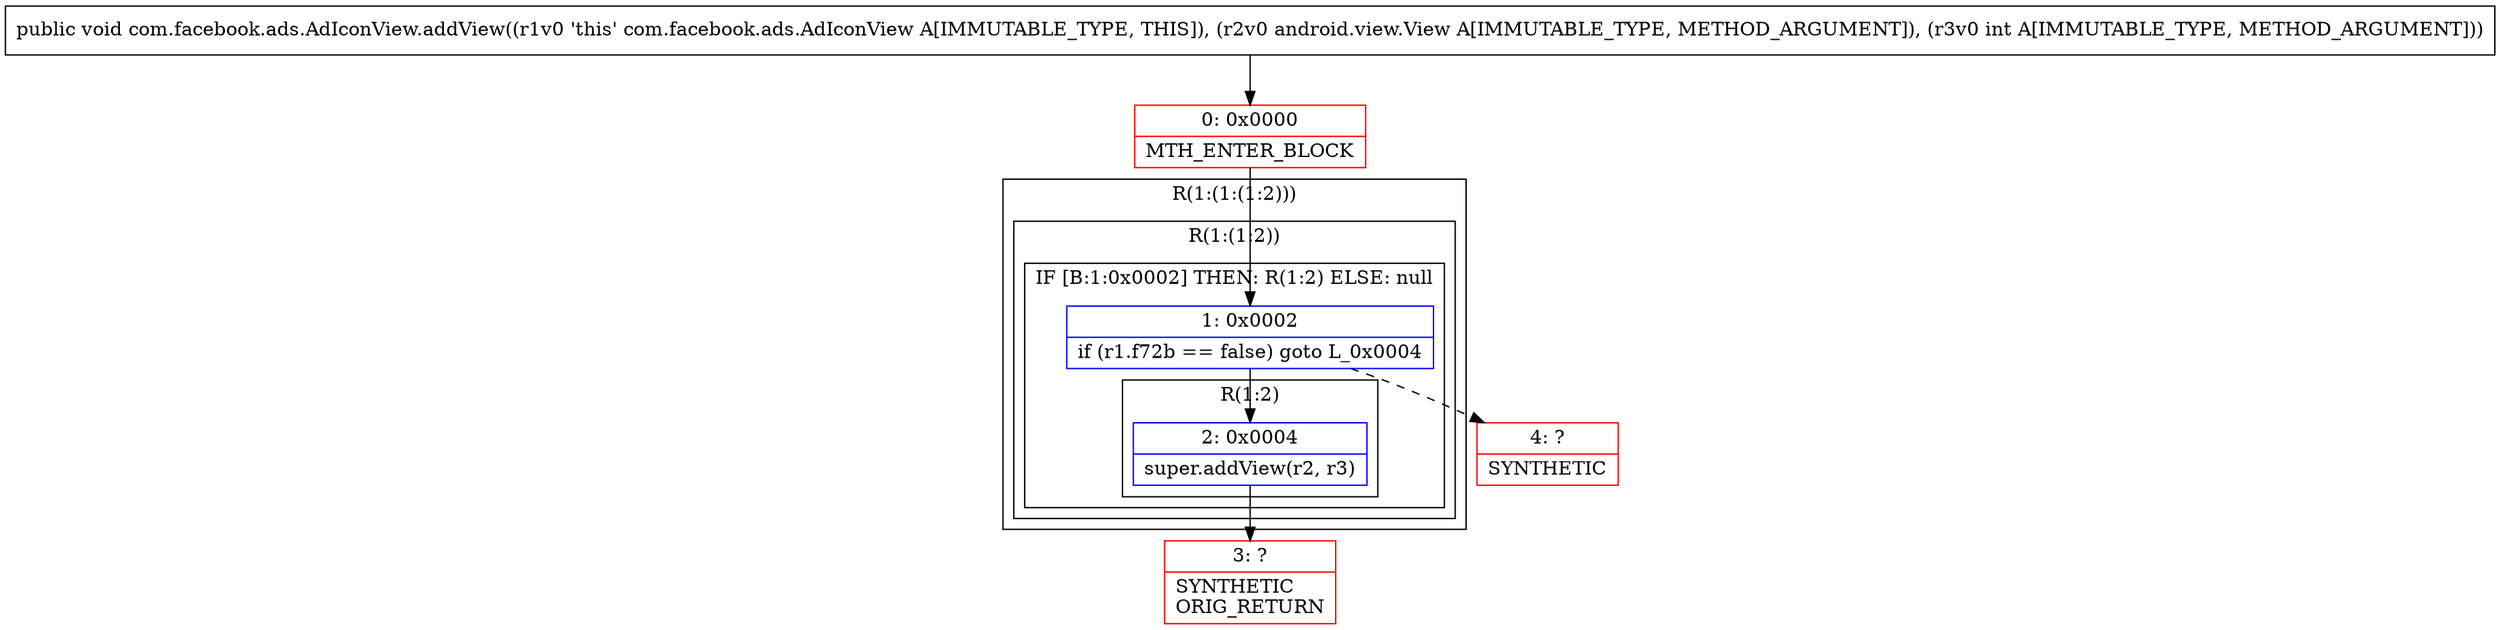 digraph "CFG forcom.facebook.ads.AdIconView.addView(Landroid\/view\/View;I)V" {
subgraph cluster_Region_1160003146 {
label = "R(1:(1:(1:2)))";
node [shape=record,color=blue];
subgraph cluster_Region_1589214505 {
label = "R(1:(1:2))";
node [shape=record,color=blue];
subgraph cluster_IfRegion_458148488 {
label = "IF [B:1:0x0002] THEN: R(1:2) ELSE: null";
node [shape=record,color=blue];
Node_1 [shape=record,label="{1\:\ 0x0002|if (r1.f72b == false) goto L_0x0004\l}"];
subgraph cluster_Region_570931412 {
label = "R(1:2)";
node [shape=record,color=blue];
Node_2 [shape=record,label="{2\:\ 0x0004|super.addView(r2, r3)\l}"];
}
}
}
}
Node_0 [shape=record,color=red,label="{0\:\ 0x0000|MTH_ENTER_BLOCK\l}"];
Node_3 [shape=record,color=red,label="{3\:\ ?|SYNTHETIC\lORIG_RETURN\l}"];
Node_4 [shape=record,color=red,label="{4\:\ ?|SYNTHETIC\l}"];
MethodNode[shape=record,label="{public void com.facebook.ads.AdIconView.addView((r1v0 'this' com.facebook.ads.AdIconView A[IMMUTABLE_TYPE, THIS]), (r2v0 android.view.View A[IMMUTABLE_TYPE, METHOD_ARGUMENT]), (r3v0 int A[IMMUTABLE_TYPE, METHOD_ARGUMENT])) }"];
MethodNode -> Node_0;
Node_1 -> Node_2;
Node_1 -> Node_4[style=dashed];
Node_2 -> Node_3;
Node_0 -> Node_1;
}

